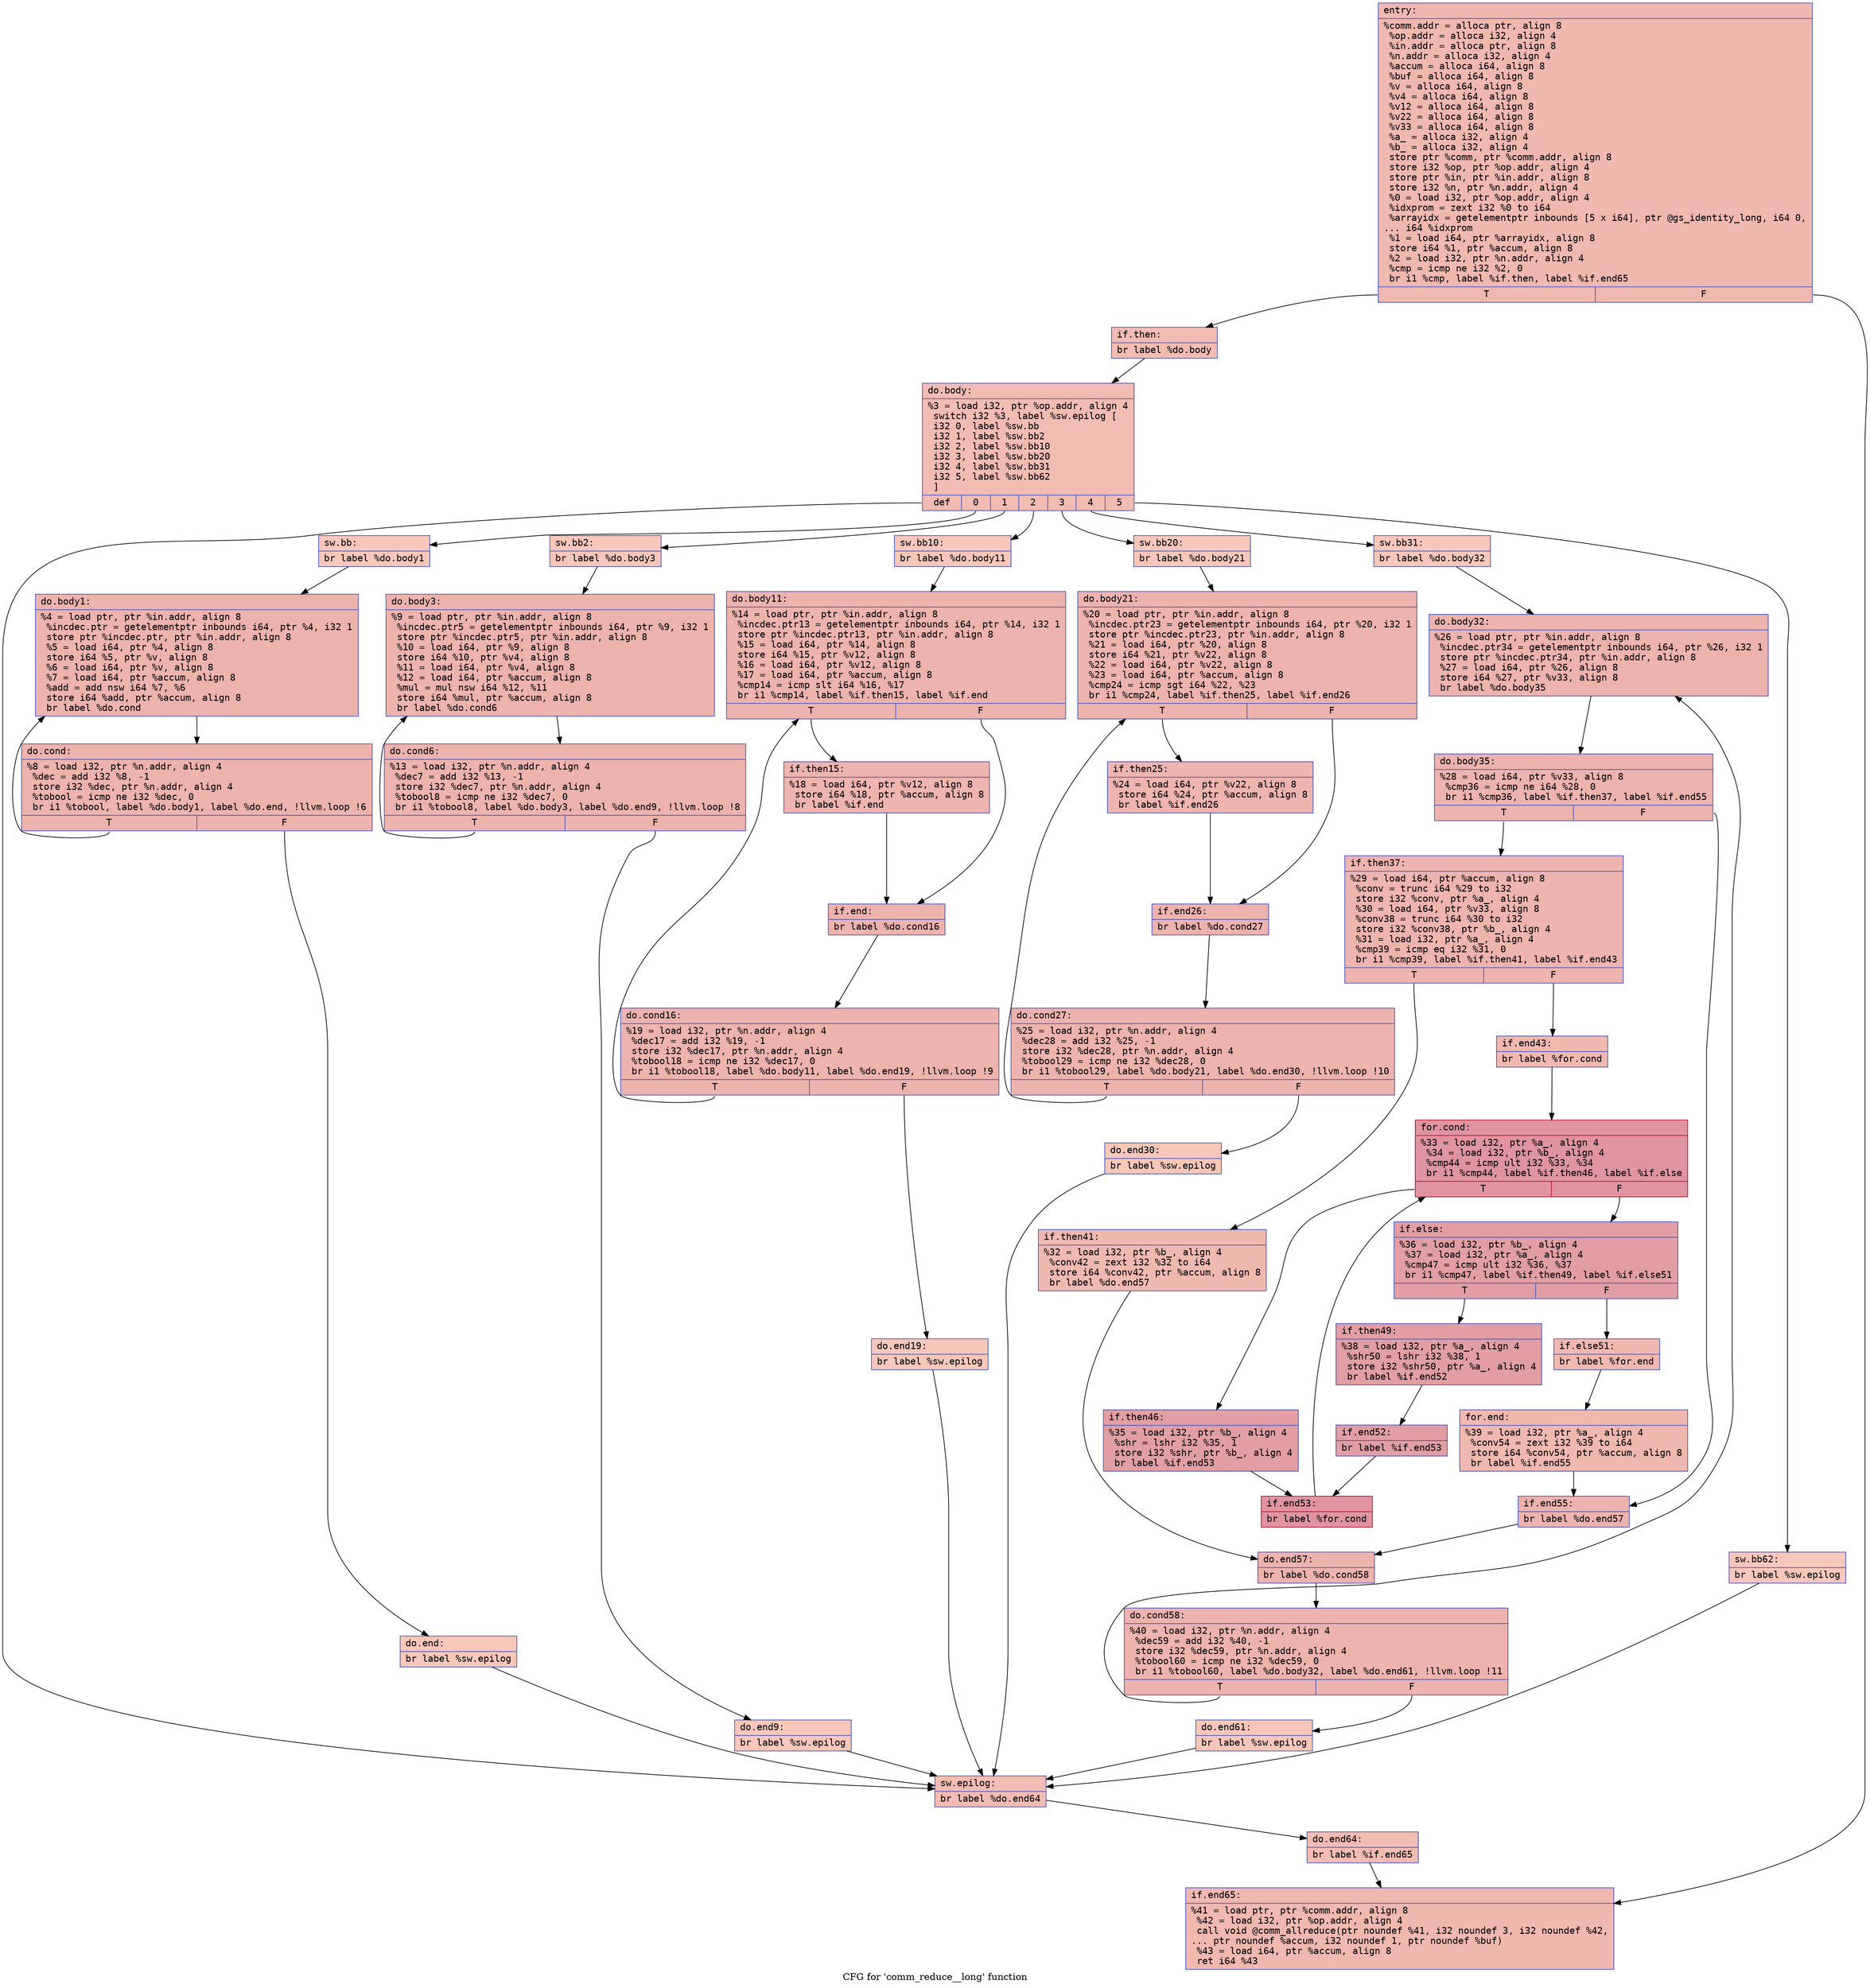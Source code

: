 digraph "CFG for 'comm_reduce__long' function" {
	label="CFG for 'comm_reduce__long' function";

	Node0x5645b080e7d0 [shape=record,color="#3d50c3ff", style=filled, fillcolor="#dc5d4a70" fontname="Courier",label="{entry:\l|  %comm.addr = alloca ptr, align 8\l  %op.addr = alloca i32, align 4\l  %in.addr = alloca ptr, align 8\l  %n.addr = alloca i32, align 4\l  %accum = alloca i64, align 8\l  %buf = alloca i64, align 8\l  %v = alloca i64, align 8\l  %v4 = alloca i64, align 8\l  %v12 = alloca i64, align 8\l  %v22 = alloca i64, align 8\l  %v33 = alloca i64, align 8\l  %a_ = alloca i32, align 4\l  %b_ = alloca i32, align 4\l  store ptr %comm, ptr %comm.addr, align 8\l  store i32 %op, ptr %op.addr, align 4\l  store ptr %in, ptr %in.addr, align 8\l  store i32 %n, ptr %n.addr, align 4\l  %0 = load i32, ptr %op.addr, align 4\l  %idxprom = zext i32 %0 to i64\l  %arrayidx = getelementptr inbounds [5 x i64], ptr @gs_identity_long, i64 0,\l... i64 %idxprom\l  %1 = load i64, ptr %arrayidx, align 8\l  store i64 %1, ptr %accum, align 8\l  %2 = load i32, ptr %n.addr, align 4\l  %cmp = icmp ne i32 %2, 0\l  br i1 %cmp, label %if.then, label %if.end65\l|{<s0>T|<s1>F}}"];
	Node0x5645b080e7d0:s0 -> Node0x5645b080f7b0[tooltip="entry -> if.then\nProbability 62.50%" ];
	Node0x5645b080e7d0:s1 -> Node0x5645b080f820[tooltip="entry -> if.end65\nProbability 37.50%" ];
	Node0x5645b080f7b0 [shape=record,color="#3d50c3ff", style=filled, fillcolor="#e1675170" fontname="Courier",label="{if.then:\l|  br label %do.body\l}"];
	Node0x5645b080f7b0 -> Node0x5645b080f920[tooltip="if.then -> do.body\nProbability 100.00%" ];
	Node0x5645b080f920 [shape=record,color="#3d50c3ff", style=filled, fillcolor="#e1675170" fontname="Courier",label="{do.body:\l|  %3 = load i32, ptr %op.addr, align 4\l  switch i32 %3, label %sw.epilog [\l    i32 0, label %sw.bb\l    i32 1, label %sw.bb2\l    i32 2, label %sw.bb10\l    i32 3, label %sw.bb20\l    i32 4, label %sw.bb31\l    i32 5, label %sw.bb62\l  ]\l|{<s0>def|<s1>0|<s2>1|<s3>2|<s4>3|<s5>4|<s6>5}}"];
	Node0x5645b080f920:s0 -> Node0x5645b080fa80[tooltip="do.body -> sw.epilog\nProbability 14.29%" ];
	Node0x5645b080f920:s1 -> Node0x5645b080fe20[tooltip="do.body -> sw.bb\nProbability 14.29%" ];
	Node0x5645b080f920:s2 -> Node0x5645b080fe90[tooltip="do.body -> sw.bb2\nProbability 14.29%" ];
	Node0x5645b080f920:s3 -> Node0x5645b080ff00[tooltip="do.body -> sw.bb10\nProbability 14.29%" ];
	Node0x5645b080f920:s4 -> Node0x5645b080ff70[tooltip="do.body -> sw.bb20\nProbability 14.29%" ];
	Node0x5645b080f920:s5 -> Node0x5645b080ffe0[tooltip="do.body -> sw.bb31\nProbability 14.29%" ];
	Node0x5645b080f920:s6 -> Node0x5645b0810050[tooltip="do.body -> sw.bb62\nProbability 14.29%" ];
	Node0x5645b080fe20 [shape=record,color="#3d50c3ff", style=filled, fillcolor="#ec7f6370" fontname="Courier",label="{sw.bb:\l|  br label %do.body1\l}"];
	Node0x5645b080fe20 -> Node0x5645b08102f0[tooltip="sw.bb -> do.body1\nProbability 100.00%" ];
	Node0x5645b08102f0 [shape=record,color="#3d50c3ff", style=filled, fillcolor="#d6524470" fontname="Courier",label="{do.body1:\l|  %4 = load ptr, ptr %in.addr, align 8\l  %incdec.ptr = getelementptr inbounds i64, ptr %4, i32 1\l  store ptr %incdec.ptr, ptr %in.addr, align 8\l  %5 = load i64, ptr %4, align 8\l  store i64 %5, ptr %v, align 8\l  %6 = load i64, ptr %v, align 8\l  %7 = load i64, ptr %accum, align 8\l  %add = add nsw i64 %7, %6\l  store i64 %add, ptr %accum, align 8\l  br label %do.cond\l}"];
	Node0x5645b08102f0 -> Node0x5645b0810940[tooltip="do.body1 -> do.cond\nProbability 100.00%" ];
	Node0x5645b0810940 [shape=record,color="#3d50c3ff", style=filled, fillcolor="#d6524470" fontname="Courier",label="{do.cond:\l|  %8 = load i32, ptr %n.addr, align 4\l  %dec = add i32 %8, -1\l  store i32 %dec, ptr %n.addr, align 4\l  %tobool = icmp ne i32 %dec, 0\l  br i1 %tobool, label %do.body1, label %do.end, !llvm.loop !6\l|{<s0>T|<s1>F}}"];
	Node0x5645b0810940:s0 -> Node0x5645b08102f0[tooltip="do.cond -> do.body1\nProbability 96.88%" ];
	Node0x5645b0810940:s1 -> Node0x5645b0810ca0[tooltip="do.cond -> do.end\nProbability 3.12%" ];
	Node0x5645b0810ca0 [shape=record,color="#3d50c3ff", style=filled, fillcolor="#ec7f6370" fontname="Courier",label="{do.end:\l|  br label %sw.epilog\l}"];
	Node0x5645b0810ca0 -> Node0x5645b080fa80[tooltip="do.end -> sw.epilog\nProbability 100.00%" ];
	Node0x5645b080fe90 [shape=record,color="#3d50c3ff", style=filled, fillcolor="#ec7f6370" fontname="Courier",label="{sw.bb2:\l|  br label %do.body3\l}"];
	Node0x5645b080fe90 -> Node0x5645b0810f80[tooltip="sw.bb2 -> do.body3\nProbability 100.00%" ];
	Node0x5645b0810f80 [shape=record,color="#3d50c3ff", style=filled, fillcolor="#d6524470" fontname="Courier",label="{do.body3:\l|  %9 = load ptr, ptr %in.addr, align 8\l  %incdec.ptr5 = getelementptr inbounds i64, ptr %9, i32 1\l  store ptr %incdec.ptr5, ptr %in.addr, align 8\l  %10 = load i64, ptr %9, align 8\l  store i64 %10, ptr %v4, align 8\l  %11 = load i64, ptr %v4, align 8\l  %12 = load i64, ptr %accum, align 8\l  %mul = mul nsw i64 %12, %11\l  store i64 %mul, ptr %accum, align 8\l  br label %do.cond6\l}"];
	Node0x5645b0810f80 -> Node0x5645b08115d0[tooltip="do.body3 -> do.cond6\nProbability 100.00%" ];
	Node0x5645b08115d0 [shape=record,color="#3d50c3ff", style=filled, fillcolor="#d6524470" fontname="Courier",label="{do.cond6:\l|  %13 = load i32, ptr %n.addr, align 4\l  %dec7 = add i32 %13, -1\l  store i32 %dec7, ptr %n.addr, align 4\l  %tobool8 = icmp ne i32 %dec7, 0\l  br i1 %tobool8, label %do.body3, label %do.end9, !llvm.loop !8\l|{<s0>T|<s1>F}}"];
	Node0x5645b08115d0:s0 -> Node0x5645b0810f80[tooltip="do.cond6 -> do.body3\nProbability 96.88%" ];
	Node0x5645b08115d0:s1 -> Node0x5645b0811940[tooltip="do.cond6 -> do.end9\nProbability 3.12%" ];
	Node0x5645b0811940 [shape=record,color="#3d50c3ff", style=filled, fillcolor="#ec7f6370" fontname="Courier",label="{do.end9:\l|  br label %sw.epilog\l}"];
	Node0x5645b0811940 -> Node0x5645b080fa80[tooltip="do.end9 -> sw.epilog\nProbability 100.00%" ];
	Node0x5645b080ff00 [shape=record,color="#3d50c3ff", style=filled, fillcolor="#ec7f6370" fontname="Courier",label="{sw.bb10:\l|  br label %do.body11\l}"];
	Node0x5645b080ff00 -> Node0x5645b0811c20[tooltip="sw.bb10 -> do.body11\nProbability 100.00%" ];
	Node0x5645b0811c20 [shape=record,color="#3d50c3ff", style=filled, fillcolor="#d6524470" fontname="Courier",label="{do.body11:\l|  %14 = load ptr, ptr %in.addr, align 8\l  %incdec.ptr13 = getelementptr inbounds i64, ptr %14, i32 1\l  store ptr %incdec.ptr13, ptr %in.addr, align 8\l  %15 = load i64, ptr %14, align 8\l  store i64 %15, ptr %v12, align 8\l  %16 = load i64, ptr %v12, align 8\l  %17 = load i64, ptr %accum, align 8\l  %cmp14 = icmp slt i64 %16, %17\l  br i1 %cmp14, label %if.then15, label %if.end\l|{<s0>T|<s1>F}}"];
	Node0x5645b0811c20:s0 -> Node0x5645b08121d0[tooltip="do.body11 -> if.then15\nProbability 50.00%" ];
	Node0x5645b0811c20:s1 -> Node0x5645b0812870[tooltip="do.body11 -> if.end\nProbability 50.00%" ];
	Node0x5645b08121d0 [shape=record,color="#3d50c3ff", style=filled, fillcolor="#d8564670" fontname="Courier",label="{if.then15:\l|  %18 = load i64, ptr %v12, align 8\l  store i64 %18, ptr %accum, align 8\l  br label %if.end\l}"];
	Node0x5645b08121d0 -> Node0x5645b0812870[tooltip="if.then15 -> if.end\nProbability 100.00%" ];
	Node0x5645b0812870 [shape=record,color="#3d50c3ff", style=filled, fillcolor="#d6524470" fontname="Courier",label="{if.end:\l|  br label %do.cond16\l}"];
	Node0x5645b0812870 -> Node0x5645b0812b20[tooltip="if.end -> do.cond16\nProbability 100.00%" ];
	Node0x5645b0812b20 [shape=record,color="#3d50c3ff", style=filled, fillcolor="#d6524470" fontname="Courier",label="{do.cond16:\l|  %19 = load i32, ptr %n.addr, align 4\l  %dec17 = add i32 %19, -1\l  store i32 %dec17, ptr %n.addr, align 4\l  %tobool18 = icmp ne i32 %dec17, 0\l  br i1 %tobool18, label %do.body11, label %do.end19, !llvm.loop !9\l|{<s0>T|<s1>F}}"];
	Node0x5645b0812b20:s0 -> Node0x5645b0811c20[tooltip="do.cond16 -> do.body11\nProbability 96.88%" ];
	Node0x5645b0812b20:s1 -> Node0x5645b0812ea0[tooltip="do.cond16 -> do.end19\nProbability 3.12%" ];
	Node0x5645b0812ea0 [shape=record,color="#3d50c3ff", style=filled, fillcolor="#ec7f6370" fontname="Courier",label="{do.end19:\l|  br label %sw.epilog\l}"];
	Node0x5645b0812ea0 -> Node0x5645b080fa80[tooltip="do.end19 -> sw.epilog\nProbability 100.00%" ];
	Node0x5645b080ff70 [shape=record,color="#3d50c3ff", style=filled, fillcolor="#ec7f6370" fontname="Courier",label="{sw.bb20:\l|  br label %do.body21\l}"];
	Node0x5645b080ff70 -> Node0x5645b0813190[tooltip="sw.bb20 -> do.body21\nProbability 100.00%" ];
	Node0x5645b0813190 [shape=record,color="#3d50c3ff", style=filled, fillcolor="#d6524470" fontname="Courier",label="{do.body21:\l|  %20 = load ptr, ptr %in.addr, align 8\l  %incdec.ptr23 = getelementptr inbounds i64, ptr %20, i32 1\l  store ptr %incdec.ptr23, ptr %in.addr, align 8\l  %21 = load i64, ptr %20, align 8\l  store i64 %21, ptr %v22, align 8\l  %22 = load i64, ptr %v22, align 8\l  %23 = load i64, ptr %accum, align 8\l  %cmp24 = icmp sgt i64 %22, %23\l  br i1 %cmp24, label %if.then25, label %if.end26\l|{<s0>T|<s1>F}}"];
	Node0x5645b0813190:s0 -> Node0x5645b0813740[tooltip="do.body21 -> if.then25\nProbability 50.00%" ];
	Node0x5645b0813190:s1 -> Node0x5645b08137c0[tooltip="do.body21 -> if.end26\nProbability 50.00%" ];
	Node0x5645b0813740 [shape=record,color="#3d50c3ff", style=filled, fillcolor="#d8564670" fontname="Courier",label="{if.then25:\l|  %24 = load i64, ptr %v22, align 8\l  store i64 %24, ptr %accum, align 8\l  br label %if.end26\l}"];
	Node0x5645b0813740 -> Node0x5645b08137c0[tooltip="if.then25 -> if.end26\nProbability 100.00%" ];
	Node0x5645b08137c0 [shape=record,color="#3d50c3ff", style=filled, fillcolor="#d6524470" fontname="Courier",label="{if.end26:\l|  br label %do.cond27\l}"];
	Node0x5645b08137c0 -> Node0x5645b0813a80[tooltip="if.end26 -> do.cond27\nProbability 100.00%" ];
	Node0x5645b0813a80 [shape=record,color="#3d50c3ff", style=filled, fillcolor="#d6524470" fontname="Courier",label="{do.cond27:\l|  %25 = load i32, ptr %n.addr, align 4\l  %dec28 = add i32 %25, -1\l  store i32 %dec28, ptr %n.addr, align 4\l  %tobool29 = icmp ne i32 %dec28, 0\l  br i1 %tobool29, label %do.body21, label %do.end30, !llvm.loop !10\l|{<s0>T|<s1>F}}"];
	Node0x5645b0813a80:s0 -> Node0x5645b0813190[tooltip="do.cond27 -> do.body21\nProbability 96.88%" ];
	Node0x5645b0813a80:s1 -> Node0x5645b0813e00[tooltip="do.cond27 -> do.end30\nProbability 3.12%" ];
	Node0x5645b0813e00 [shape=record,color="#3d50c3ff", style=filled, fillcolor="#ec7f6370" fontname="Courier",label="{do.end30:\l|  br label %sw.epilog\l}"];
	Node0x5645b0813e00 -> Node0x5645b080fa80[tooltip="do.end30 -> sw.epilog\nProbability 100.00%" ];
	Node0x5645b080ffe0 [shape=record,color="#3d50c3ff", style=filled, fillcolor="#ec7f6370" fontname="Courier",label="{sw.bb31:\l|  br label %do.body32\l}"];
	Node0x5645b080ffe0 -> Node0x5645b08140f0[tooltip="sw.bb31 -> do.body32\nProbability 100.00%" ];
	Node0x5645b08140f0 [shape=record,color="#3d50c3ff", style=filled, fillcolor="#d6524470" fontname="Courier",label="{do.body32:\l|  %26 = load ptr, ptr %in.addr, align 8\l  %incdec.ptr34 = getelementptr inbounds i64, ptr %26, i32 1\l  store ptr %incdec.ptr34, ptr %in.addr, align 8\l  %27 = load i64, ptr %26, align 8\l  store i64 %27, ptr %v33, align 8\l  br label %do.body35\l}"];
	Node0x5645b08140f0 -> Node0x5645b08144f0[tooltip="do.body32 -> do.body35\nProbability 100.00%" ];
	Node0x5645b08144f0 [shape=record,color="#3d50c3ff", style=filled, fillcolor="#d6524470" fontname="Courier",label="{do.body35:\l|  %28 = load i64, ptr %v33, align 8\l  %cmp36 = icmp ne i64 %28, 0\l  br i1 %cmp36, label %if.then37, label %if.end55\l|{<s0>T|<s1>F}}"];
	Node0x5645b08144f0:s0 -> Node0x5645b0814710[tooltip="do.body35 -> if.then37\nProbability 62.50%" ];
	Node0x5645b08144f0:s1 -> Node0x5645b0814790[tooltip="do.body35 -> if.end55\nProbability 37.50%" ];
	Node0x5645b0814710 [shape=record,color="#3d50c3ff", style=filled, fillcolor="#d8564670" fontname="Courier",label="{if.then37:\l|  %29 = load i64, ptr %accum, align 8\l  %conv = trunc i64 %29 to i32\l  store i32 %conv, ptr %a_, align 4\l  %30 = load i64, ptr %v33, align 8\l  %conv38 = trunc i64 %30 to i32\l  store i32 %conv38, ptr %b_, align 4\l  %31 = load i32, ptr %a_, align 4\l  %cmp39 = icmp eq i32 %31, 0\l  br i1 %cmp39, label %if.then41, label %if.end43\l|{<s0>T|<s1>F}}"];
	Node0x5645b0814710:s0 -> Node0x5645b0814d50[tooltip="if.then37 -> if.then41\nProbability 37.50%" ];
	Node0x5645b0814710:s1 -> Node0x5645b0814dd0[tooltip="if.then37 -> if.end43\nProbability 62.50%" ];
	Node0x5645b0814d50 [shape=record,color="#3d50c3ff", style=filled, fillcolor="#de614d70" fontname="Courier",label="{if.then41:\l|  %32 = load i32, ptr %b_, align 4\l  %conv42 = zext i32 %32 to i64\l  store i64 %conv42, ptr %accum, align 8\l  br label %do.end57\l}"];
	Node0x5645b0814d50 -> Node0x5645b08150b0[tooltip="if.then41 -> do.end57\nProbability 100.00%" ];
	Node0x5645b0814dd0 [shape=record,color="#3d50c3ff", style=filled, fillcolor="#dc5d4a70" fontname="Courier",label="{if.end43:\l|  br label %for.cond\l}"];
	Node0x5645b0814dd0 -> Node0x5645b08151a0[tooltip="if.end43 -> for.cond\nProbability 100.00%" ];
	Node0x5645b08151a0 [shape=record,color="#b70d28ff", style=filled, fillcolor="#b70d2870" fontname="Courier",label="{for.cond:\l|  %33 = load i32, ptr %a_, align 4\l  %34 = load i32, ptr %b_, align 4\l  %cmp44 = icmp ult i32 %33, %34\l  br i1 %cmp44, label %if.then46, label %if.else\l|{<s0>T|<s1>F}}"];
	Node0x5645b08151a0:s0 -> Node0x5645b0815440[tooltip="for.cond -> if.then46\nProbability 50.00%" ];
	Node0x5645b08151a0:s1 -> Node0x5645b08154c0[tooltip="for.cond -> if.else\nProbability 50.00%" ];
	Node0x5645b0815440 [shape=record,color="#3d50c3ff", style=filled, fillcolor="#be242e70" fontname="Courier",label="{if.then46:\l|  %35 = load i32, ptr %b_, align 4\l  %shr = lshr i32 %35, 1\l  store i32 %shr, ptr %b_, align 4\l  br label %if.end53\l}"];
	Node0x5645b0815440 -> Node0x5645b08157b0[tooltip="if.then46 -> if.end53\nProbability 100.00%" ];
	Node0x5645b08154c0 [shape=record,color="#3d50c3ff", style=filled, fillcolor="#be242e70" fontname="Courier",label="{if.else:\l|  %36 = load i32, ptr %b_, align 4\l  %37 = load i32, ptr %a_, align 4\l  %cmp47 = icmp ult i32 %36, %37\l  br i1 %cmp47, label %if.then49, label %if.else51\l|{<s0>T|<s1>F}}"];
	Node0x5645b08154c0:s0 -> Node0x5645b0815a50[tooltip="if.else -> if.then49\nProbability 96.88%" ];
	Node0x5645b08154c0:s1 -> Node0x5645b0815ad0[tooltip="if.else -> if.else51\nProbability 3.12%" ];
	Node0x5645b0815a50 [shape=record,color="#3d50c3ff", style=filled, fillcolor="#be242e70" fontname="Courier",label="{if.then49:\l|  %38 = load i32, ptr %a_, align 4\l  %shr50 = lshr i32 %38, 1\l  store i32 %shr50, ptr %a_, align 4\l  br label %if.end52\l}"];
	Node0x5645b0815a50 -> Node0x5645b0815dd0[tooltip="if.then49 -> if.end52\nProbability 100.00%" ];
	Node0x5645b0815ad0 [shape=record,color="#3d50c3ff", style=filled, fillcolor="#dc5d4a70" fontname="Courier",label="{if.else51:\l|  br label %for.end\l}"];
	Node0x5645b0815ad0 -> Node0x5645b0815ec0[tooltip="if.else51 -> for.end\nProbability 100.00%" ];
	Node0x5645b0815dd0 [shape=record,color="#3d50c3ff", style=filled, fillcolor="#be242e70" fontname="Courier",label="{if.end52:\l|  br label %if.end53\l}"];
	Node0x5645b0815dd0 -> Node0x5645b08157b0[tooltip="if.end52 -> if.end53\nProbability 100.00%" ];
	Node0x5645b08157b0 [shape=record,color="#b70d28ff", style=filled, fillcolor="#b70d2870" fontname="Courier",label="{if.end53:\l|  br label %for.cond\l}"];
	Node0x5645b08157b0 -> Node0x5645b08151a0[tooltip="if.end53 -> for.cond\nProbability 100.00%" ];
	Node0x5645b0815ec0 [shape=record,color="#3d50c3ff", style=filled, fillcolor="#dc5d4a70" fontname="Courier",label="{for.end:\l|  %39 = load i32, ptr %a_, align 4\l  %conv54 = zext i32 %39 to i64\l  store i64 %conv54, ptr %accum, align 8\l  br label %if.end55\l}"];
	Node0x5645b0815ec0 -> Node0x5645b0814790[tooltip="for.end -> if.end55\nProbability 100.00%" ];
	Node0x5645b0814790 [shape=record,color="#3d50c3ff", style=filled, fillcolor="#d6524470" fontname="Courier",label="{if.end55:\l|  br label %do.end57\l}"];
	Node0x5645b0814790 -> Node0x5645b08150b0[tooltip="if.end55 -> do.end57\nProbability 100.00%" ];
	Node0x5645b08150b0 [shape=record,color="#3d50c3ff", style=filled, fillcolor="#d6524470" fontname="Courier",label="{do.end57:\l|  br label %do.cond58\l}"];
	Node0x5645b08150b0 -> Node0x5645b0816310[tooltip="do.end57 -> do.cond58\nProbability 100.00%" ];
	Node0x5645b0816310 [shape=record,color="#3d50c3ff", style=filled, fillcolor="#d6524470" fontname="Courier",label="{do.cond58:\l|  %40 = load i32, ptr %n.addr, align 4\l  %dec59 = add i32 %40, -1\l  store i32 %dec59, ptr %n.addr, align 4\l  %tobool60 = icmp ne i32 %dec59, 0\l  br i1 %tobool60, label %do.body32, label %do.end61, !llvm.loop !11\l|{<s0>T|<s1>F}}"];
	Node0x5645b0816310:s0 -> Node0x5645b08140f0[tooltip="do.cond58 -> do.body32\nProbability 96.88%" ];
	Node0x5645b0816310:s1 -> Node0x5645b0816690[tooltip="do.cond58 -> do.end61\nProbability 3.12%" ];
	Node0x5645b0816690 [shape=record,color="#3d50c3ff", style=filled, fillcolor="#ec7f6370" fontname="Courier",label="{do.end61:\l|  br label %sw.epilog\l}"];
	Node0x5645b0816690 -> Node0x5645b080fa80[tooltip="do.end61 -> sw.epilog\nProbability 100.00%" ];
	Node0x5645b0810050 [shape=record,color="#3d50c3ff", style=filled, fillcolor="#ec7f6370" fontname="Courier",label="{sw.bb62:\l|  br label %sw.epilog\l}"];
	Node0x5645b0810050 -> Node0x5645b080fa80[tooltip="sw.bb62 -> sw.epilog\nProbability 100.00%" ];
	Node0x5645b080fa80 [shape=record,color="#3d50c3ff", style=filled, fillcolor="#e1675170" fontname="Courier",label="{sw.epilog:\l|  br label %do.end64\l}"];
	Node0x5645b080fa80 -> Node0x5645b08169f0[tooltip="sw.epilog -> do.end64\nProbability 100.00%" ];
	Node0x5645b08169f0 [shape=record,color="#3d50c3ff", style=filled, fillcolor="#e1675170" fontname="Courier",label="{do.end64:\l|  br label %if.end65\l}"];
	Node0x5645b08169f0 -> Node0x5645b080f820[tooltip="do.end64 -> if.end65\nProbability 100.00%" ];
	Node0x5645b080f820 [shape=record,color="#3d50c3ff", style=filled, fillcolor="#dc5d4a70" fontname="Courier",label="{if.end65:\l|  %41 = load ptr, ptr %comm.addr, align 8\l  %42 = load i32, ptr %op.addr, align 4\l  call void @comm_allreduce(ptr noundef %41, i32 noundef 3, i32 noundef %42,\l... ptr noundef %accum, i32 noundef 1, ptr noundef %buf)\l  %43 = load i64, ptr %accum, align 8\l  ret i64 %43\l}"];
}
